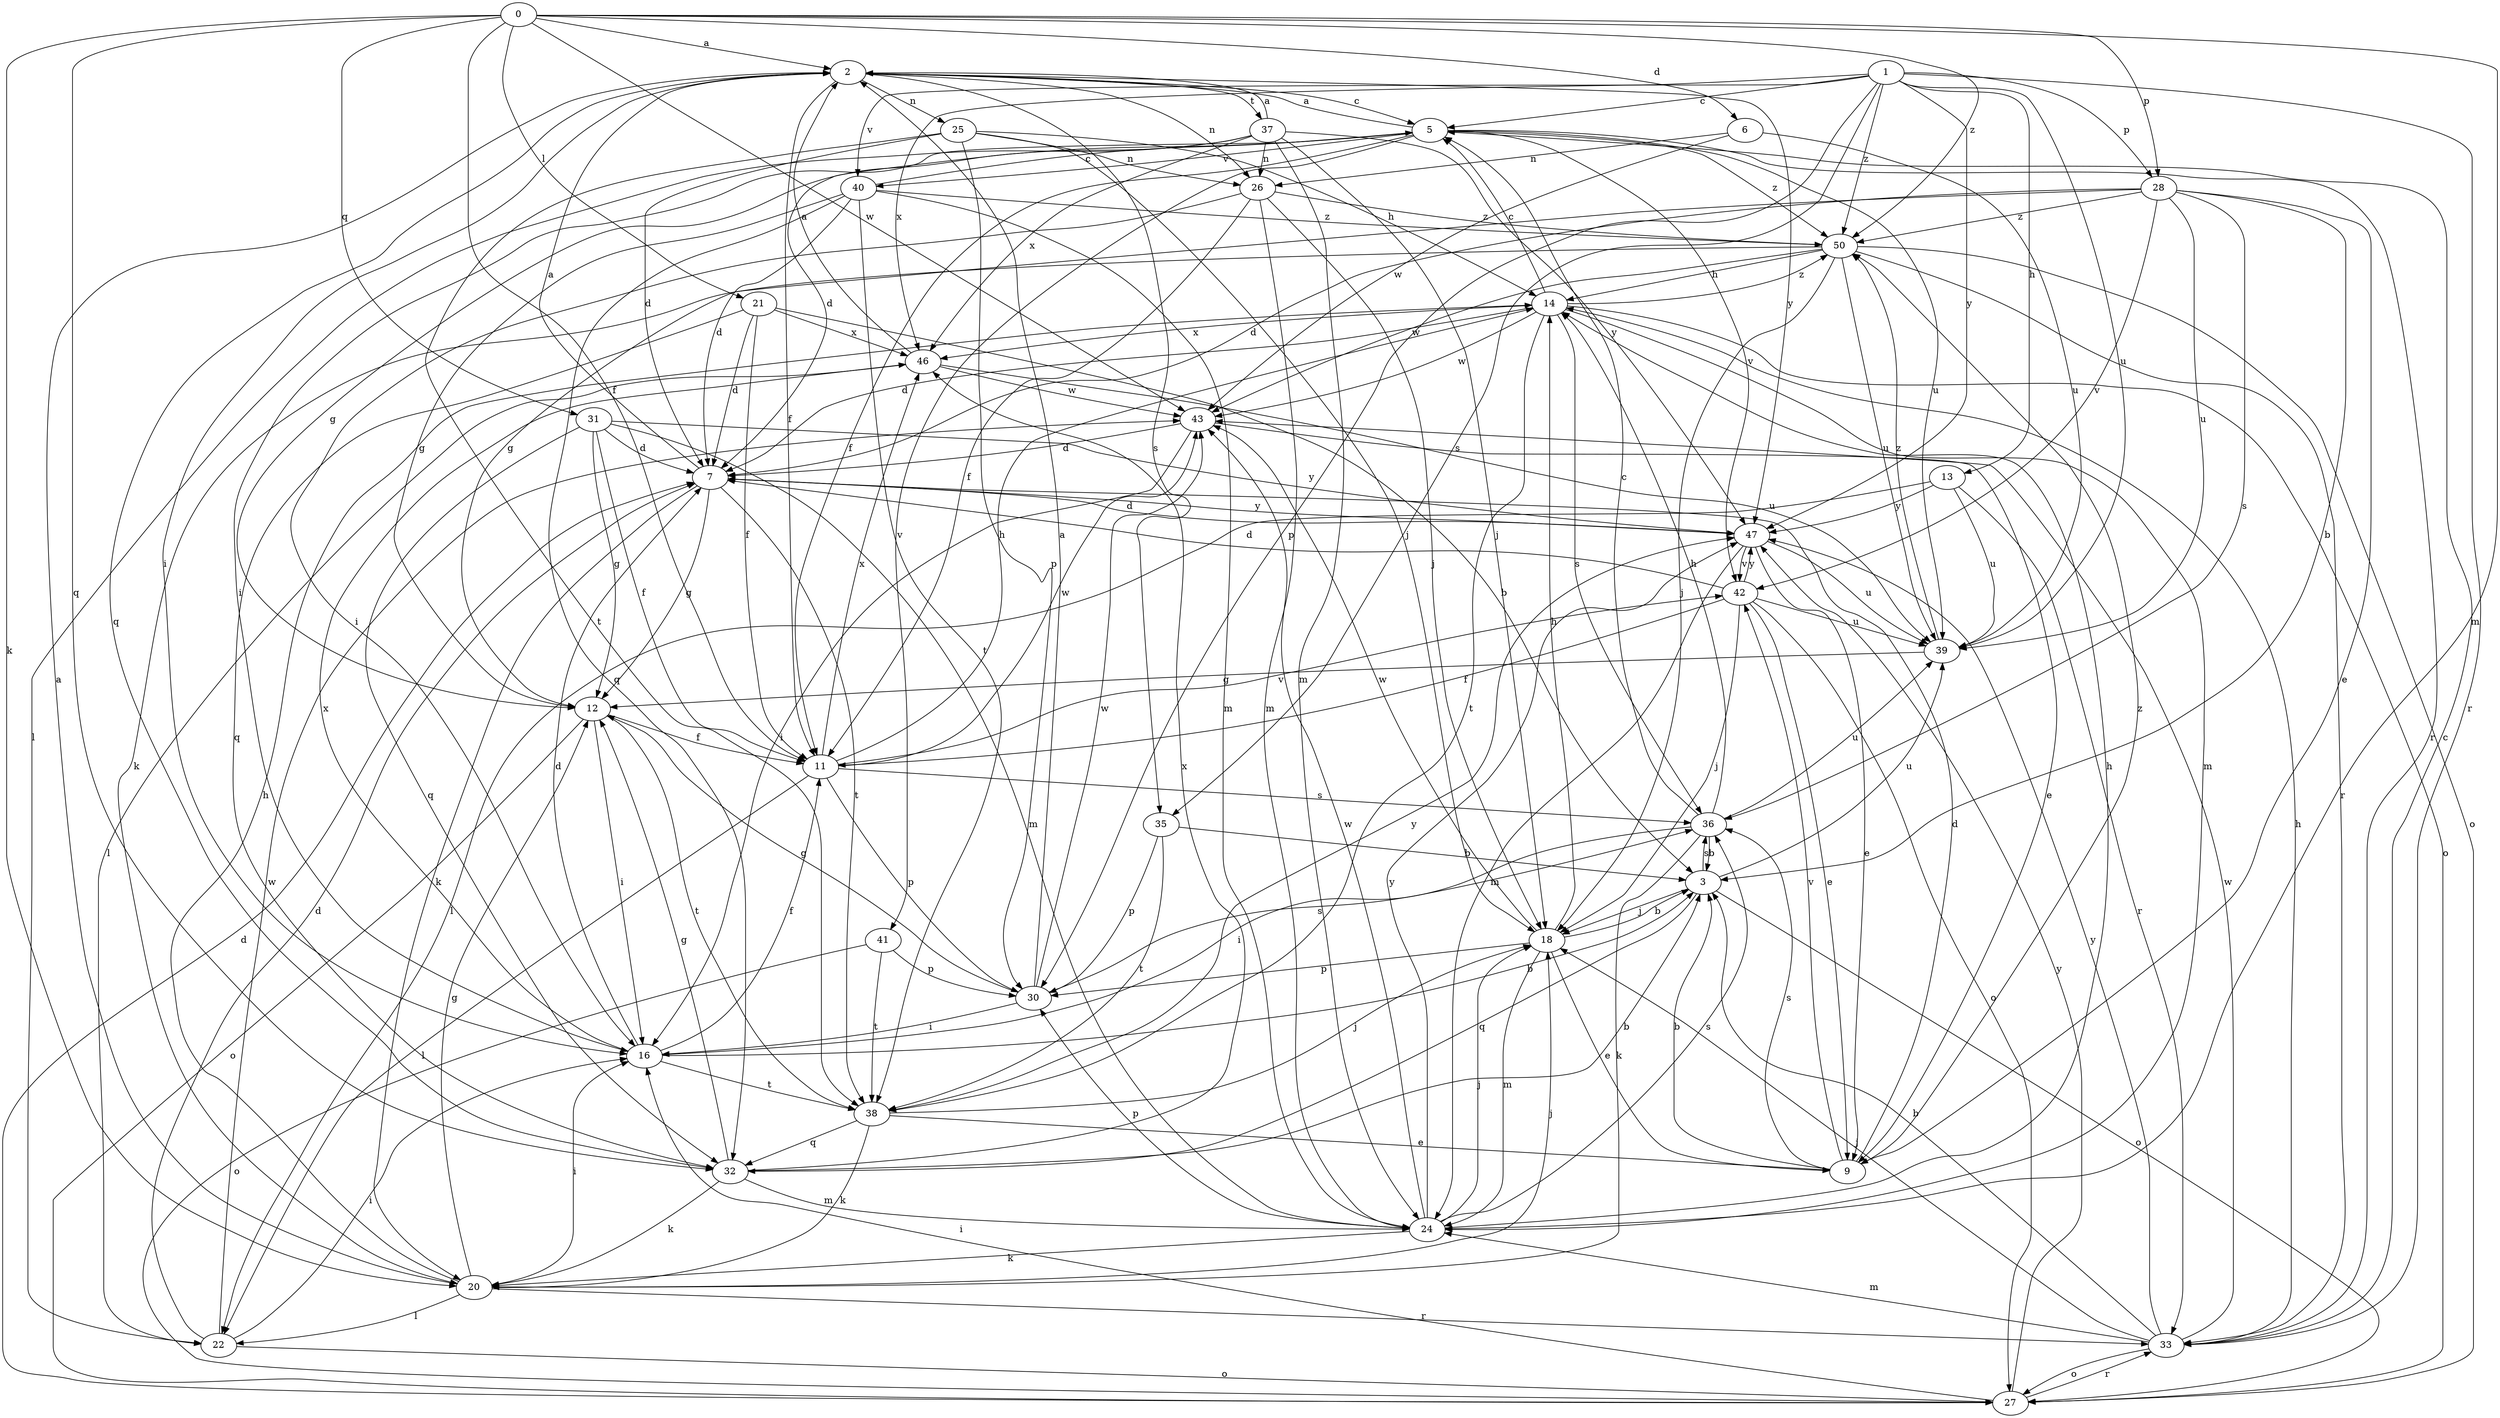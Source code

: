 strict digraph  {
0;
1;
2;
3;
5;
6;
7;
9;
11;
12;
13;
14;
16;
18;
20;
21;
22;
24;
25;
26;
27;
28;
30;
31;
32;
33;
35;
36;
37;
38;
39;
40;
41;
42;
43;
46;
47;
50;
0 -> 2  [label=a];
0 -> 6  [label=d];
0 -> 11  [label=f];
0 -> 20  [label=k];
0 -> 21  [label=l];
0 -> 24  [label=m];
0 -> 28  [label=p];
0 -> 31  [label=q];
0 -> 32  [label=q];
0 -> 43  [label=w];
0 -> 50  [label=z];
1 -> 5  [label=c];
1 -> 13  [label=h];
1 -> 28  [label=p];
1 -> 30  [label=p];
1 -> 33  [label=r];
1 -> 35  [label=s];
1 -> 39  [label=u];
1 -> 40  [label=v];
1 -> 46  [label=x];
1 -> 47  [label=y];
1 -> 50  [label=z];
2 -> 5  [label=c];
2 -> 11  [label=f];
2 -> 16  [label=i];
2 -> 25  [label=n];
2 -> 26  [label=n];
2 -> 32  [label=q];
2 -> 35  [label=s];
2 -> 37  [label=t];
2 -> 47  [label=y];
3 -> 18  [label=j];
3 -> 27  [label=o];
3 -> 32  [label=q];
3 -> 36  [label=s];
3 -> 39  [label=u];
5 -> 2  [label=a];
5 -> 11  [label=f];
5 -> 12  [label=g];
5 -> 16  [label=i];
5 -> 33  [label=r];
5 -> 39  [label=u];
5 -> 40  [label=v];
5 -> 41  [label=v];
5 -> 42  [label=v];
5 -> 50  [label=z];
6 -> 26  [label=n];
6 -> 39  [label=u];
6 -> 43  [label=w];
7 -> 2  [label=a];
7 -> 12  [label=g];
7 -> 20  [label=k];
7 -> 38  [label=t];
7 -> 47  [label=y];
9 -> 3  [label=b];
9 -> 7  [label=d];
9 -> 36  [label=s];
9 -> 42  [label=v];
9 -> 50  [label=z];
11 -> 14  [label=h];
11 -> 22  [label=l];
11 -> 30  [label=p];
11 -> 36  [label=s];
11 -> 42  [label=v];
11 -> 43  [label=w];
11 -> 46  [label=x];
12 -> 11  [label=f];
12 -> 16  [label=i];
12 -> 27  [label=o];
12 -> 38  [label=t];
13 -> 22  [label=l];
13 -> 33  [label=r];
13 -> 39  [label=u];
13 -> 47  [label=y];
14 -> 5  [label=c];
14 -> 7  [label=d];
14 -> 24  [label=m];
14 -> 27  [label=o];
14 -> 36  [label=s];
14 -> 38  [label=t];
14 -> 43  [label=w];
14 -> 46  [label=x];
14 -> 50  [label=z];
16 -> 3  [label=b];
16 -> 7  [label=d];
16 -> 11  [label=f];
16 -> 38  [label=t];
16 -> 46  [label=x];
18 -> 3  [label=b];
18 -> 9  [label=e];
18 -> 14  [label=h];
18 -> 24  [label=m];
18 -> 30  [label=p];
18 -> 43  [label=w];
20 -> 2  [label=a];
20 -> 12  [label=g];
20 -> 14  [label=h];
20 -> 16  [label=i];
20 -> 18  [label=j];
20 -> 22  [label=l];
20 -> 33  [label=r];
21 -> 3  [label=b];
21 -> 7  [label=d];
21 -> 11  [label=f];
21 -> 32  [label=q];
21 -> 46  [label=x];
22 -> 7  [label=d];
22 -> 16  [label=i];
22 -> 27  [label=o];
22 -> 43  [label=w];
24 -> 14  [label=h];
24 -> 18  [label=j];
24 -> 20  [label=k];
24 -> 30  [label=p];
24 -> 36  [label=s];
24 -> 43  [label=w];
24 -> 47  [label=y];
25 -> 7  [label=d];
25 -> 14  [label=h];
25 -> 18  [label=j];
25 -> 26  [label=n];
25 -> 30  [label=p];
25 -> 38  [label=t];
26 -> 11  [label=f];
26 -> 16  [label=i];
26 -> 18  [label=j];
26 -> 24  [label=m];
26 -> 50  [label=z];
27 -> 7  [label=d];
27 -> 16  [label=i];
27 -> 33  [label=r];
27 -> 47  [label=y];
28 -> 3  [label=b];
28 -> 7  [label=d];
28 -> 9  [label=e];
28 -> 12  [label=g];
28 -> 36  [label=s];
28 -> 39  [label=u];
28 -> 42  [label=v];
28 -> 50  [label=z];
30 -> 2  [label=a];
30 -> 12  [label=g];
30 -> 16  [label=i];
30 -> 36  [label=s];
30 -> 43  [label=w];
31 -> 7  [label=d];
31 -> 11  [label=f];
31 -> 12  [label=g];
31 -> 24  [label=m];
31 -> 32  [label=q];
31 -> 47  [label=y];
32 -> 3  [label=b];
32 -> 12  [label=g];
32 -> 20  [label=k];
32 -> 24  [label=m];
32 -> 46  [label=x];
33 -> 3  [label=b];
33 -> 5  [label=c];
33 -> 14  [label=h];
33 -> 18  [label=j];
33 -> 24  [label=m];
33 -> 27  [label=o];
33 -> 43  [label=w];
33 -> 47  [label=y];
35 -> 3  [label=b];
35 -> 30  [label=p];
35 -> 38  [label=t];
36 -> 3  [label=b];
36 -> 5  [label=c];
36 -> 14  [label=h];
36 -> 16  [label=i];
36 -> 20  [label=k];
36 -> 39  [label=u];
37 -> 2  [label=a];
37 -> 7  [label=d];
37 -> 18  [label=j];
37 -> 22  [label=l];
37 -> 24  [label=m];
37 -> 26  [label=n];
37 -> 46  [label=x];
37 -> 47  [label=y];
38 -> 9  [label=e];
38 -> 18  [label=j];
38 -> 20  [label=k];
38 -> 32  [label=q];
38 -> 47  [label=y];
39 -> 12  [label=g];
39 -> 50  [label=z];
40 -> 5  [label=c];
40 -> 7  [label=d];
40 -> 12  [label=g];
40 -> 24  [label=m];
40 -> 32  [label=q];
40 -> 38  [label=t];
40 -> 50  [label=z];
41 -> 27  [label=o];
41 -> 30  [label=p];
41 -> 38  [label=t];
42 -> 7  [label=d];
42 -> 9  [label=e];
42 -> 11  [label=f];
42 -> 18  [label=j];
42 -> 27  [label=o];
42 -> 39  [label=u];
42 -> 47  [label=y];
43 -> 7  [label=d];
43 -> 9  [label=e];
43 -> 16  [label=i];
46 -> 2  [label=a];
46 -> 22  [label=l];
46 -> 39  [label=u];
46 -> 43  [label=w];
47 -> 7  [label=d];
47 -> 9  [label=e];
47 -> 24  [label=m];
47 -> 39  [label=u];
47 -> 42  [label=v];
50 -> 14  [label=h];
50 -> 18  [label=j];
50 -> 20  [label=k];
50 -> 27  [label=o];
50 -> 33  [label=r];
50 -> 39  [label=u];
50 -> 43  [label=w];
}
